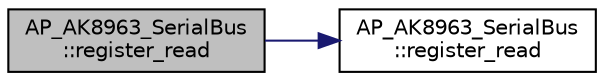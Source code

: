 digraph "AP_AK8963_SerialBus::register_read"
{
 // INTERACTIVE_SVG=YES
  edge [fontname="Helvetica",fontsize="10",labelfontname="Helvetica",labelfontsize="10"];
  node [fontname="Helvetica",fontsize="10",shape=record];
  rankdir="LR";
  Node1 [label="AP_AK8963_SerialBus\l::register_read",height=0.2,width=0.4,color="black", fillcolor="grey75", style="filled", fontcolor="black"];
  Node1 -> Node2 [color="midnightblue",fontsize="10",style="solid",fontname="Helvetica"];
  Node2 [label="AP_AK8963_SerialBus\l::register_read",height=0.2,width=0.4,color="black", fillcolor="white", style="filled",URL="$classAP__AK8963__SerialBus.html#a1f36c8749554465e8a06b3d13c1b61b6"];
}
